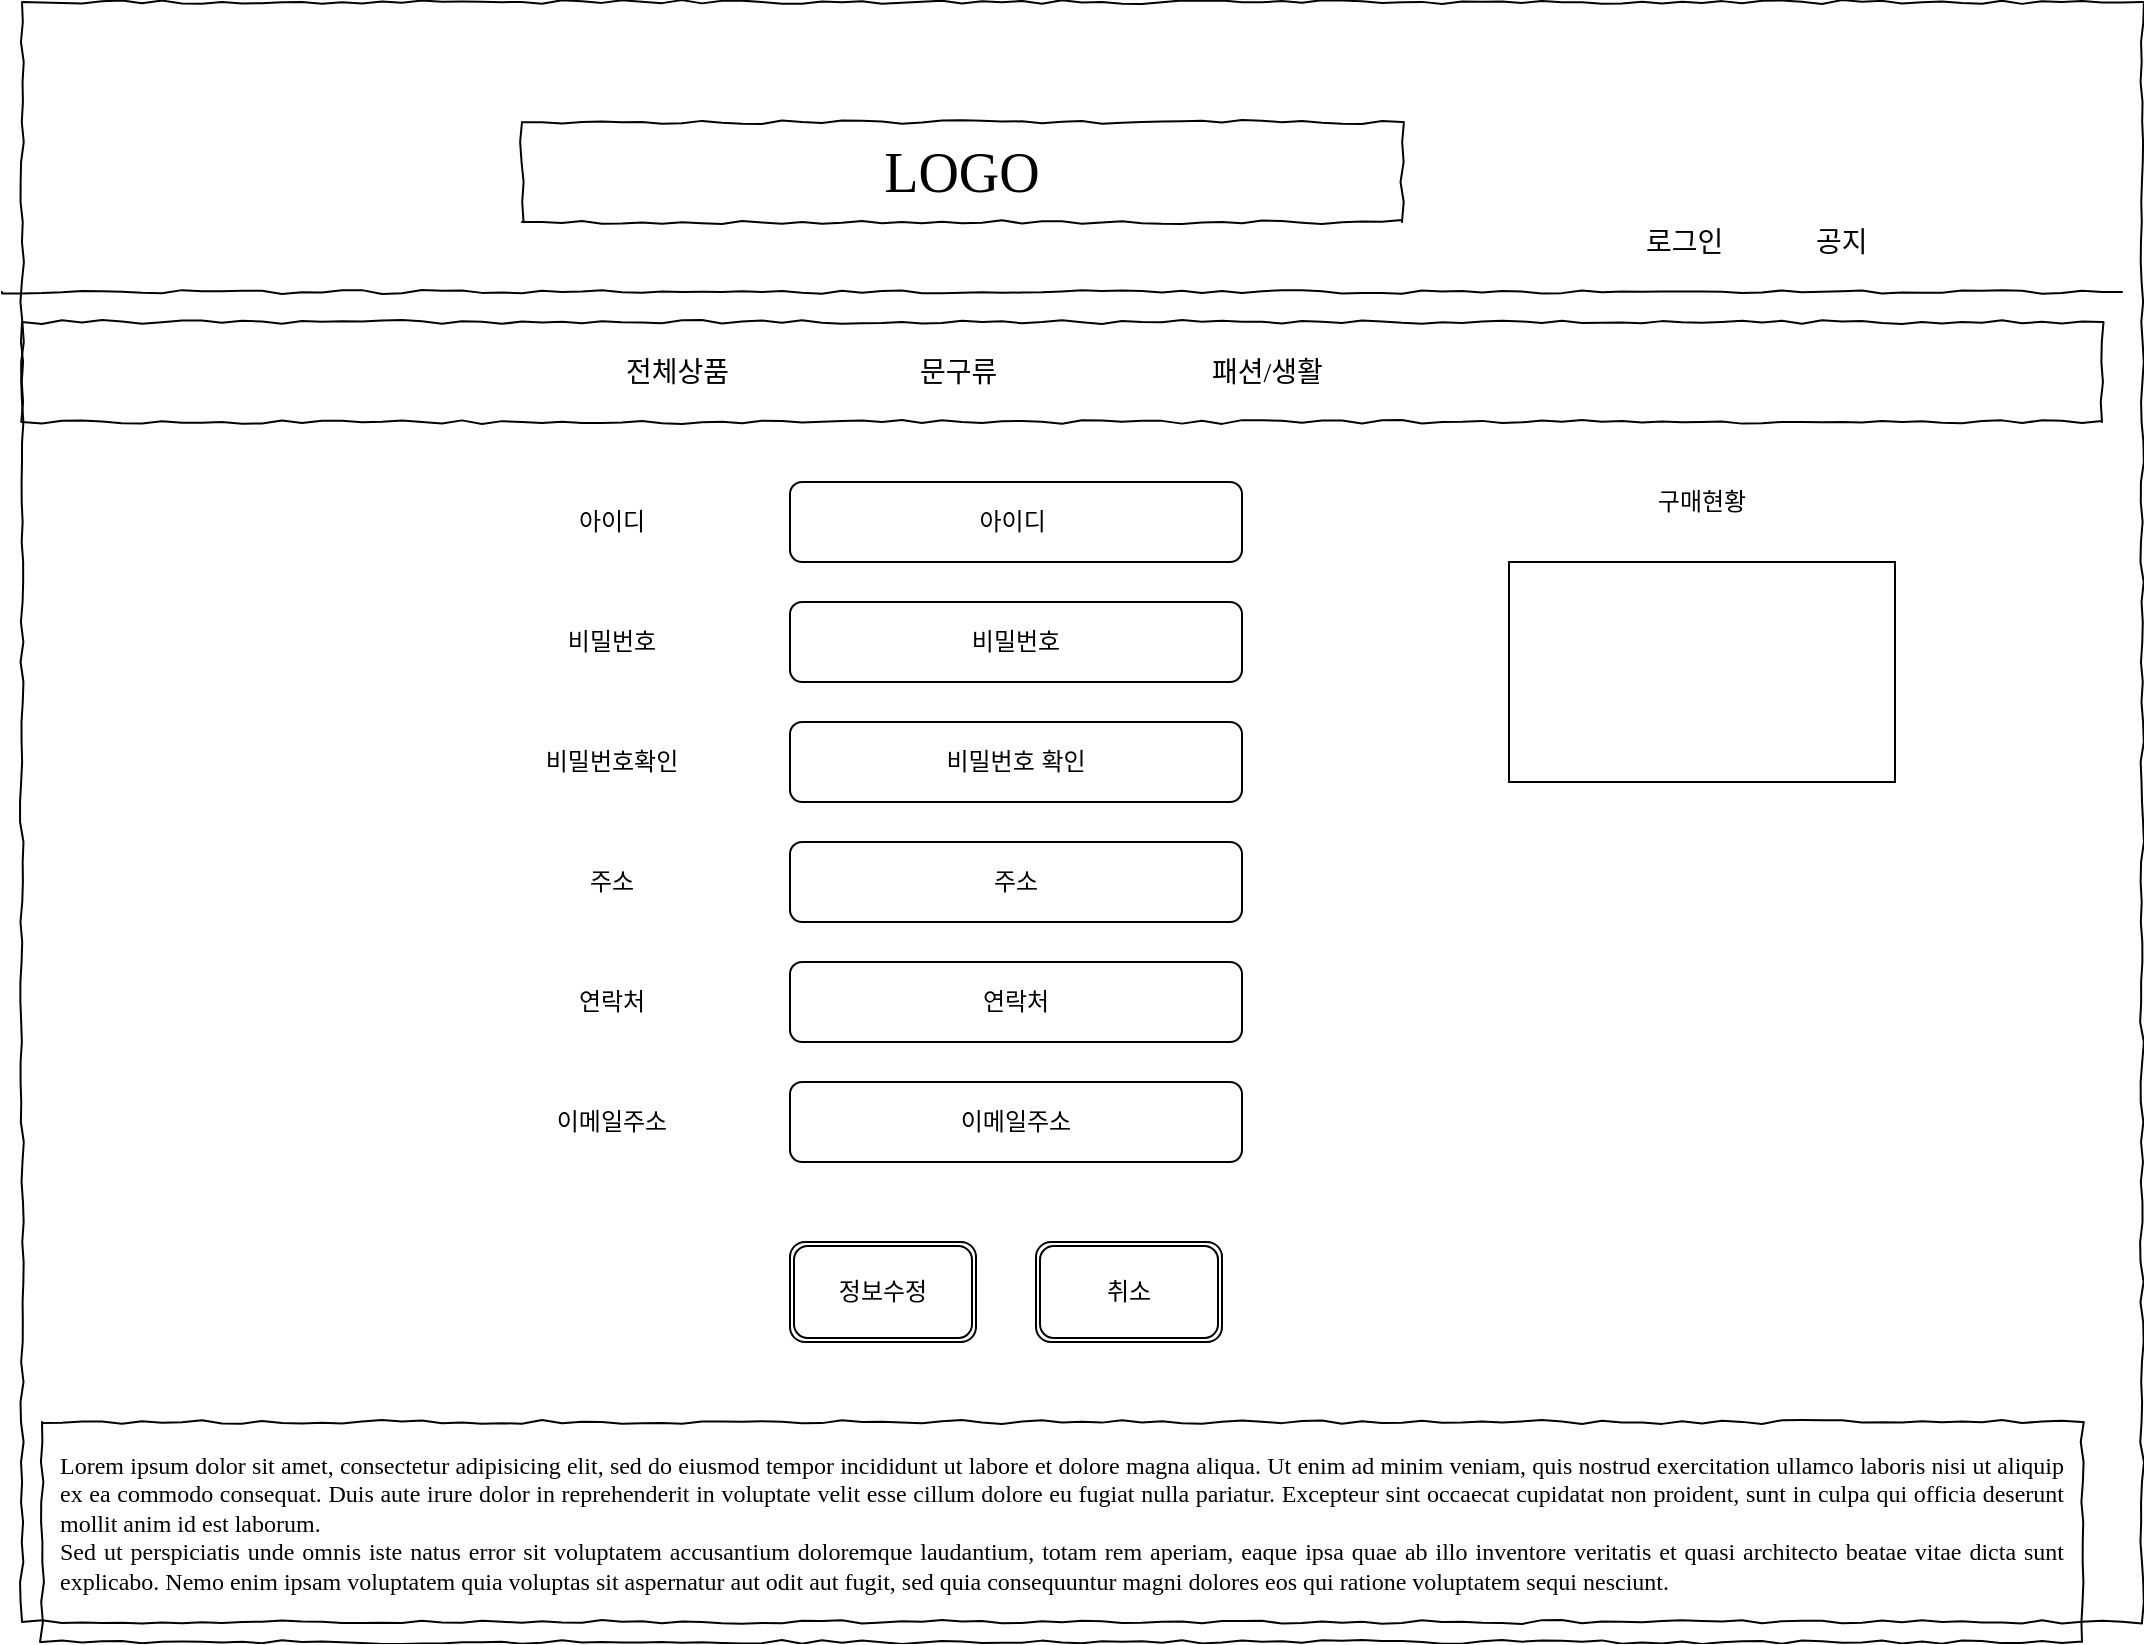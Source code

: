 <mxfile version="13.6.2" type="github">
  <diagram id="qOjI8-zWvlDRKiZvj7ap" name="Page-1">
    <mxGraphModel dx="1101" dy="724" grid="1" gridSize="10" guides="1" tooltips="1" connect="1" arrows="1" fold="1" page="1" pageScale="1" pageWidth="827" pageHeight="1169" math="0" shadow="0">
      <root>
        <mxCell id="0" />
        <mxCell id="1" parent="0" />
        <mxCell id="fx1NLq83Mo5mZUvuyoy--24" value="" style="whiteSpace=wrap;html=1;rounded=0;shadow=0;labelBackgroundColor=none;strokeColor=#000000;strokeWidth=1;fillColor=none;fontFamily=Verdana;fontSize=12;fontColor=#000000;align=center;comic=1;" vertex="1" parent="1">
          <mxGeometry x="30" width="1060" height="810" as="geometry" />
        </mxCell>
        <mxCell id="fx1NLq83Mo5mZUvuyoy--25" value="LOGO" style="whiteSpace=wrap;html=1;rounded=0;shadow=0;labelBackgroundColor=none;strokeWidth=1;fontFamily=Verdana;fontSize=28;align=center;comic=1;" vertex="1" parent="1">
          <mxGeometry x="280" y="60" width="440" height="50" as="geometry" />
        </mxCell>
        <mxCell id="fx1NLq83Mo5mZUvuyoy--26" value="로그인" style="text;html=1;points=[];align=left;verticalAlign=top;spacingTop=-4;fontSize=14;fontFamily=Verdana" vertex="1" parent="1">
          <mxGeometry x="840" y="110" width="60" height="20" as="geometry" />
        </mxCell>
        <mxCell id="fx1NLq83Mo5mZUvuyoy--27" value="공지" style="text;html=1;points=[];align=left;verticalAlign=top;spacingTop=-4;fontSize=14;fontFamily=Verdana" vertex="1" parent="1">
          <mxGeometry x="925" y="110" width="60" height="20" as="geometry" />
        </mxCell>
        <mxCell id="fx1NLq83Mo5mZUvuyoy--28" value="" style="line;strokeWidth=1;html=1;rounded=0;shadow=0;labelBackgroundColor=none;fillColor=none;fontFamily=Verdana;fontSize=14;fontColor=#000000;align=center;comic=1;" vertex="1" parent="1">
          <mxGeometry x="20" y="140" width="1060" height="10" as="geometry" />
        </mxCell>
        <mxCell id="fx1NLq83Mo5mZUvuyoy--29" value="" style="whiteSpace=wrap;html=1;rounded=0;shadow=0;labelBackgroundColor=none;strokeWidth=1;fillColor=none;fontFamily=Verdana;fontSize=12;align=center;comic=1;" vertex="1" parent="1">
          <mxGeometry x="30" y="160" width="1040" height="50" as="geometry" />
        </mxCell>
        <mxCell id="fx1NLq83Mo5mZUvuyoy--30" value="전체상품" style="text;html=1;points=[];align=left;verticalAlign=top;spacingTop=-4;fontSize=14;fontFamily=Verdana" vertex="1" parent="1">
          <mxGeometry x="330" y="175" width="60" height="20" as="geometry" />
        </mxCell>
        <mxCell id="fx1NLq83Mo5mZUvuyoy--31" value="문구류" style="text;html=1;points=[];align=left;verticalAlign=top;spacingTop=-4;fontSize=14;fontFamily=Verdana" vertex="1" parent="1">
          <mxGeometry x="477" y="175" width="60" height="20" as="geometry" />
        </mxCell>
        <mxCell id="fx1NLq83Mo5mZUvuyoy--32" value="패션/생활" style="text;html=1;points=[];align=left;verticalAlign=top;spacingTop=-4;fontSize=14;fontFamily=Verdana" vertex="1" parent="1">
          <mxGeometry x="623" y="175" width="60" height="20" as="geometry" />
        </mxCell>
        <mxCell id="fx1NLq83Mo5mZUvuyoy--33" value="&lt;div style=&quot;text-align: justify&quot;&gt;&lt;span&gt;Lorem ipsum dolor sit amet, consectetur adipisicing elit, sed do eiusmod tempor incididunt ut labore et dolore magna aliqua. Ut enim ad minim veniam, quis nostrud exercitation ullamco laboris nisi ut aliquip ex ea commodo consequat. Duis aute irure dolor in reprehenderit in voluptate velit esse cillum dolore eu fugiat nulla pariatur. Excepteur sint occaecat cupidatat non proident, sunt in culpa qui officia deserunt mollit anim id est laborum.&lt;/span&gt;&lt;/div&gt;&lt;div style=&quot;text-align: justify&quot;&gt;&lt;span&gt;Sed ut perspiciatis unde omnis iste natus error sit voluptatem accusantium doloremque laudantium, totam rem aperiam, eaque ipsa quae ab illo inventore veritatis et quasi architecto beatae vitae dicta sunt explicabo. Nemo enim ipsam voluptatem quia voluptas sit aspernatur aut odit aut fugit, sed quia consequuntur magni dolores eos qui ratione voluptatem sequi nesciunt.&amp;nbsp;&lt;/span&gt;&lt;/div&gt;" style="whiteSpace=wrap;html=1;rounded=0;shadow=0;labelBackgroundColor=none;strokeWidth=1;fillColor=none;fontFamily=Verdana;fontSize=12;align=center;verticalAlign=top;spacing=10;comic=1;" vertex="1" parent="1">
          <mxGeometry x="40" y="710" width="1020" height="110" as="geometry" />
        </mxCell>
        <mxCell id="fx1NLq83Mo5mZUvuyoy--34" value="아이디&amp;nbsp;" style="shape=ext;rounded=1;html=1;whiteSpace=wrap;" vertex="1" parent="1">
          <mxGeometry x="414" y="240" width="226" height="40" as="geometry" />
        </mxCell>
        <mxCell id="fx1NLq83Mo5mZUvuyoy--35" value="비밀번호" style="shape=ext;rounded=1;html=1;whiteSpace=wrap;" vertex="1" parent="1">
          <mxGeometry x="414" y="300" width="226" height="40" as="geometry" />
        </mxCell>
        <mxCell id="fx1NLq83Mo5mZUvuyoy--36" value="비밀번호 확인" style="shape=ext;rounded=1;html=1;whiteSpace=wrap;" vertex="1" parent="1">
          <mxGeometry x="414" y="360" width="226" height="40" as="geometry" />
        </mxCell>
        <mxCell id="fx1NLq83Mo5mZUvuyoy--37" value="주소" style="shape=ext;rounded=1;html=1;whiteSpace=wrap;" vertex="1" parent="1">
          <mxGeometry x="414" y="420" width="226" height="40" as="geometry" />
        </mxCell>
        <mxCell id="fx1NLq83Mo5mZUvuyoy--38" value="연락처" style="shape=ext;rounded=1;html=1;whiteSpace=wrap;" vertex="1" parent="1">
          <mxGeometry x="414" y="480" width="226" height="40" as="geometry" />
        </mxCell>
        <mxCell id="fx1NLq83Mo5mZUvuyoy--39" value="이메일주소" style="shape=ext;rounded=1;html=1;whiteSpace=wrap;" vertex="1" parent="1">
          <mxGeometry x="414" y="540" width="226" height="40" as="geometry" />
        </mxCell>
        <mxCell id="fx1NLq83Mo5mZUvuyoy--40" value="정보수정" style="shape=ext;rounded=1;html=1;whiteSpace=wrap;double=1;" vertex="1" parent="1">
          <mxGeometry x="414" y="620" width="93" height="50" as="geometry" />
        </mxCell>
        <mxCell id="fx1NLq83Mo5mZUvuyoy--41" value="취소" style="shape=ext;rounded=1;html=1;whiteSpace=wrap;double=1;" vertex="1" parent="1">
          <mxGeometry x="537" y="620" width="93" height="50" as="geometry" />
        </mxCell>
        <mxCell id="fx1NLq83Mo5mZUvuyoy--43" value="아이디" style="text;html=1;strokeColor=none;fillColor=none;align=center;verticalAlign=middle;whiteSpace=wrap;rounded=0;" vertex="1" parent="1">
          <mxGeometry x="280" y="240" width="90" height="40" as="geometry" />
        </mxCell>
        <mxCell id="fx1NLq83Mo5mZUvuyoy--44" value="비밀번호" style="text;html=1;strokeColor=none;fillColor=none;align=center;verticalAlign=middle;whiteSpace=wrap;rounded=0;" vertex="1" parent="1">
          <mxGeometry x="280" y="300" width="90" height="40" as="geometry" />
        </mxCell>
        <mxCell id="fx1NLq83Mo5mZUvuyoy--45" value="비밀번호확인" style="text;html=1;strokeColor=none;fillColor=none;align=center;verticalAlign=middle;whiteSpace=wrap;rounded=0;" vertex="1" parent="1">
          <mxGeometry x="280" y="360" width="90" height="40" as="geometry" />
        </mxCell>
        <mxCell id="fx1NLq83Mo5mZUvuyoy--46" value="주소" style="text;html=1;strokeColor=none;fillColor=none;align=center;verticalAlign=middle;whiteSpace=wrap;rounded=0;" vertex="1" parent="1">
          <mxGeometry x="280" y="420" width="90" height="40" as="geometry" />
        </mxCell>
        <mxCell id="fx1NLq83Mo5mZUvuyoy--47" value="연락처" style="text;html=1;strokeColor=none;fillColor=none;align=center;verticalAlign=middle;whiteSpace=wrap;rounded=0;" vertex="1" parent="1">
          <mxGeometry x="280" y="480" width="90" height="40" as="geometry" />
        </mxCell>
        <mxCell id="fx1NLq83Mo5mZUvuyoy--48" value="이메일주소" style="text;html=1;strokeColor=none;fillColor=none;align=center;verticalAlign=middle;whiteSpace=wrap;rounded=0;" vertex="1" parent="1">
          <mxGeometry x="280" y="540" width="90" height="40" as="geometry" />
        </mxCell>
        <mxCell id="fx1NLq83Mo5mZUvuyoy--50" value="" style="rounded=0;whiteSpace=wrap;html=1;" vertex="1" parent="1">
          <mxGeometry x="773.5" y="280" width="193" height="110" as="geometry" />
        </mxCell>
        <mxCell id="fx1NLq83Mo5mZUvuyoy--51" value="구매현황" style="text;html=1;strokeColor=none;fillColor=none;align=center;verticalAlign=middle;whiteSpace=wrap;rounded=0;" vertex="1" parent="1">
          <mxGeometry x="820" y="240" width="100" height="20" as="geometry" />
        </mxCell>
      </root>
    </mxGraphModel>
  </diagram>
</mxfile>
